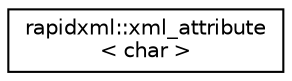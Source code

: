 digraph "Graphical Class Hierarchy"
{
 // LATEX_PDF_SIZE
  edge [fontname="Helvetica",fontsize="10",labelfontname="Helvetica",labelfontsize="10"];
  node [fontname="Helvetica",fontsize="10",shape=record];
  rankdir="LR";
  Node0 [label="rapidxml::xml_attribute\l\< char \>",height=0.2,width=0.4,color="black", fillcolor="white", style="filled",URL="$classrapidxml_1_1xml__attribute.html",tooltip=" "];
}
